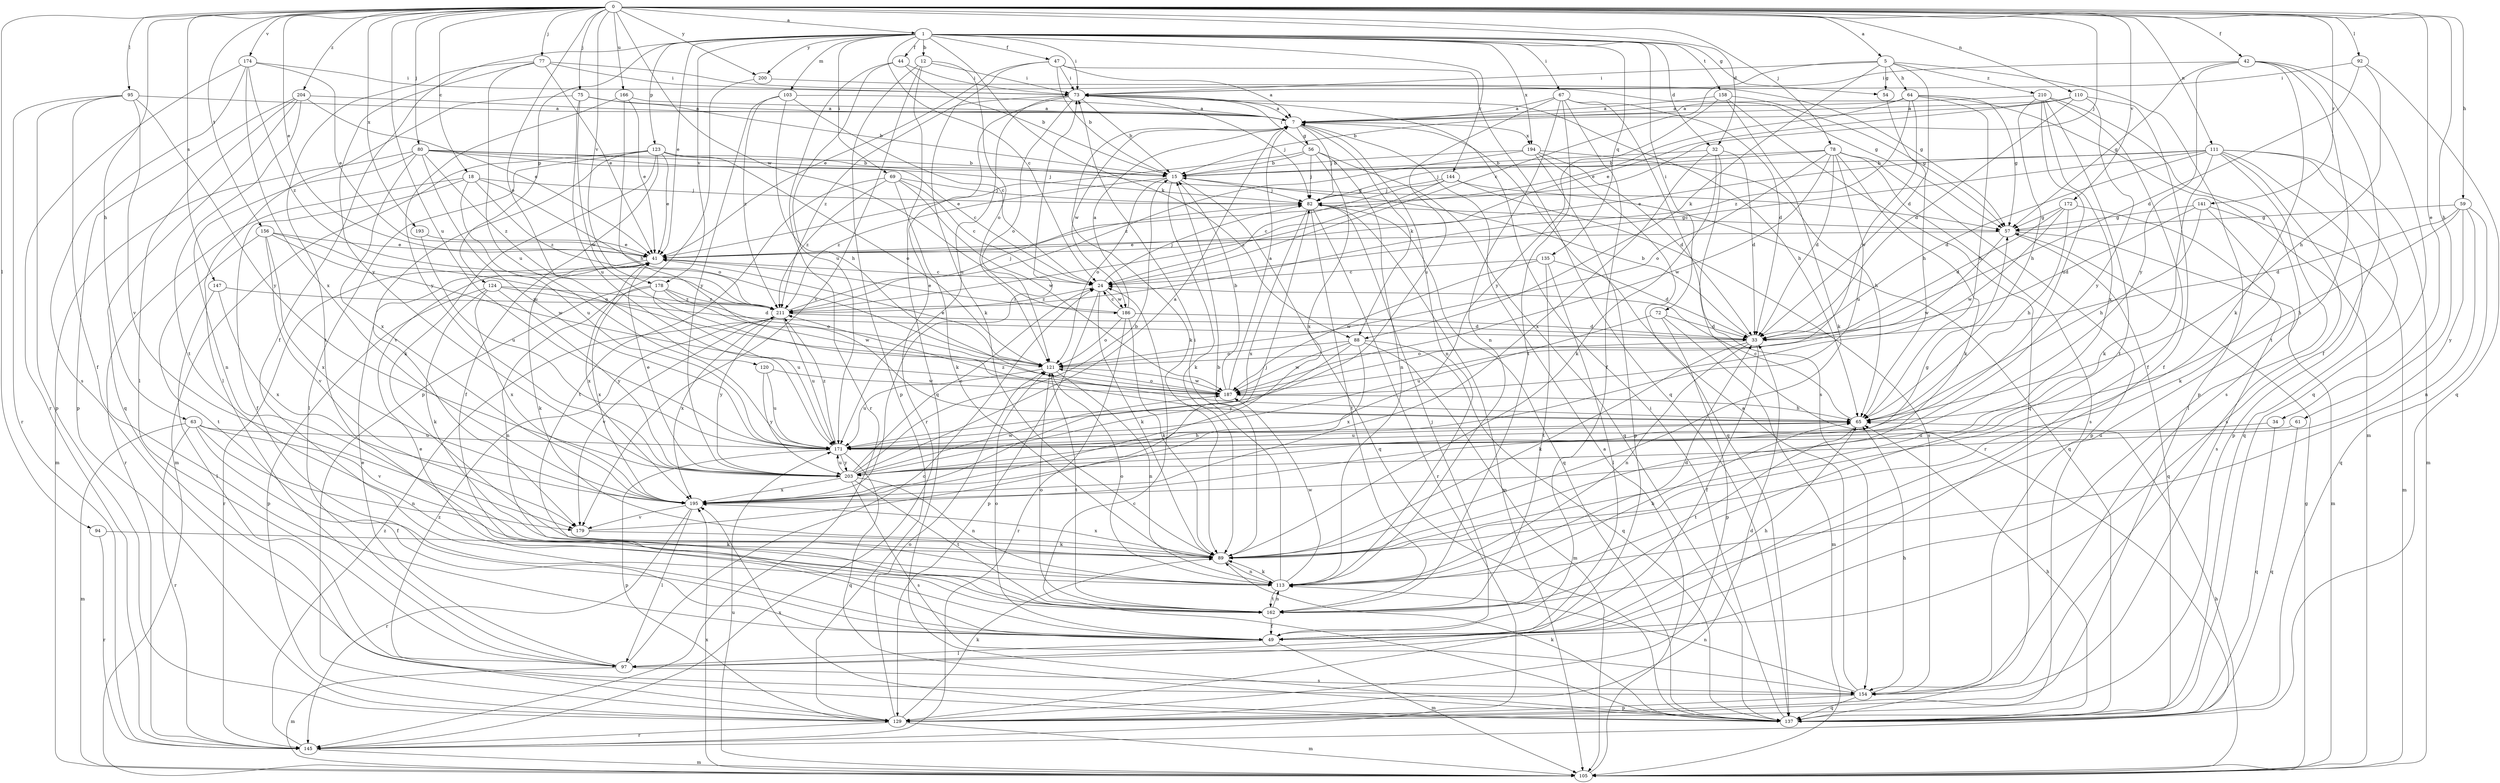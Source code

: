 strict digraph  {
0;
1;
5;
7;
12;
15;
18;
24;
32;
33;
34;
41;
42;
44;
47;
49;
54;
56;
57;
59;
61;
63;
64;
65;
67;
69;
72;
73;
75;
77;
78;
80;
82;
88;
89;
92;
94;
95;
97;
103;
105;
110;
111;
113;
120;
121;
123;
124;
129;
135;
137;
141;
144;
145;
147;
154;
156;
158;
162;
166;
171;
172;
174;
178;
179;
186;
187;
193;
194;
195;
200;
203;
204;
210;
211;
0 -> 1  [label=a];
0 -> 5  [label=a];
0 -> 18  [label=c];
0 -> 32  [label=d];
0 -> 34  [label=e];
0 -> 41  [label=e];
0 -> 42  [label=f];
0 -> 59  [label=h];
0 -> 61  [label=h];
0 -> 63  [label=h];
0 -> 75  [label=j];
0 -> 77  [label=j];
0 -> 78  [label=j];
0 -> 80  [label=j];
0 -> 82  [label=j];
0 -> 92  [label=l];
0 -> 94  [label=l];
0 -> 95  [label=l];
0 -> 110  [label=n];
0 -> 111  [label=n];
0 -> 120  [label=o];
0 -> 141  [label=r];
0 -> 147  [label=s];
0 -> 156  [label=t];
0 -> 166  [label=u];
0 -> 171  [label=u];
0 -> 172  [label=v];
0 -> 174  [label=v];
0 -> 178  [label=v];
0 -> 186  [label=w];
0 -> 193  [label=x];
0 -> 200  [label=y];
0 -> 204  [label=z];
1 -> 12  [label=b];
1 -> 24  [label=c];
1 -> 32  [label=d];
1 -> 41  [label=e];
1 -> 44  [label=f];
1 -> 47  [label=f];
1 -> 49  [label=f];
1 -> 54  [label=g];
1 -> 67  [label=i];
1 -> 69  [label=i];
1 -> 72  [label=i];
1 -> 73  [label=i];
1 -> 88  [label=k];
1 -> 103  [label=m];
1 -> 123  [label=p];
1 -> 124  [label=p];
1 -> 135  [label=q];
1 -> 144  [label=r];
1 -> 158  [label=t];
1 -> 178  [label=v];
1 -> 194  [label=x];
1 -> 200  [label=y];
5 -> 24  [label=c];
5 -> 33  [label=d];
5 -> 54  [label=g];
5 -> 64  [label=h];
5 -> 73  [label=i];
5 -> 88  [label=k];
5 -> 129  [label=p];
5 -> 210  [label=z];
7 -> 56  [label=g];
7 -> 82  [label=j];
7 -> 88  [label=k];
7 -> 89  [label=k];
7 -> 113  [label=n];
7 -> 186  [label=w];
7 -> 194  [label=x];
12 -> 73  [label=i];
12 -> 121  [label=o];
12 -> 129  [label=p];
12 -> 137  [label=q];
12 -> 179  [label=v];
15 -> 82  [label=j];
15 -> 89  [label=k];
15 -> 121  [label=o];
15 -> 137  [label=q];
15 -> 211  [label=z];
18 -> 49  [label=f];
18 -> 82  [label=j];
18 -> 121  [label=o];
18 -> 145  [label=r];
18 -> 171  [label=u];
18 -> 211  [label=z];
24 -> 82  [label=j];
24 -> 89  [label=k];
24 -> 129  [label=p];
24 -> 186  [label=w];
24 -> 211  [label=z];
32 -> 15  [label=b];
32 -> 33  [label=d];
32 -> 89  [label=k];
32 -> 145  [label=r];
32 -> 195  [label=x];
33 -> 15  [label=b];
33 -> 49  [label=f];
33 -> 89  [label=k];
33 -> 113  [label=n];
33 -> 121  [label=o];
34 -> 137  [label=q];
34 -> 171  [label=u];
41 -> 24  [label=c];
41 -> 89  [label=k];
41 -> 145  [label=r];
41 -> 195  [label=x];
42 -> 49  [label=f];
42 -> 57  [label=g];
42 -> 73  [label=i];
42 -> 89  [label=k];
42 -> 137  [label=q];
42 -> 162  [label=t];
42 -> 203  [label=y];
44 -> 15  [label=b];
44 -> 73  [label=i];
44 -> 145  [label=r];
44 -> 171  [label=u];
47 -> 7  [label=a];
47 -> 15  [label=b];
47 -> 41  [label=e];
47 -> 73  [label=i];
47 -> 89  [label=k];
47 -> 137  [label=q];
49 -> 41  [label=e];
49 -> 65  [label=h];
49 -> 82  [label=j];
49 -> 97  [label=l];
49 -> 105  [label=m];
49 -> 121  [label=o];
54 -> 65  [label=h];
56 -> 15  [label=b];
56 -> 41  [label=e];
56 -> 73  [label=i];
56 -> 82  [label=j];
56 -> 113  [label=n];
56 -> 137  [label=q];
56 -> 195  [label=x];
57 -> 41  [label=e];
57 -> 105  [label=m];
57 -> 137  [label=q];
57 -> 187  [label=w];
59 -> 33  [label=d];
59 -> 57  [label=g];
59 -> 65  [label=h];
59 -> 113  [label=n];
59 -> 137  [label=q];
59 -> 203  [label=y];
61 -> 137  [label=q];
61 -> 171  [label=u];
63 -> 49  [label=f];
63 -> 105  [label=m];
63 -> 113  [label=n];
63 -> 145  [label=r];
63 -> 171  [label=u];
63 -> 179  [label=v];
64 -> 7  [label=a];
64 -> 41  [label=e];
64 -> 57  [label=g];
64 -> 65  [label=h];
64 -> 105  [label=m];
64 -> 187  [label=w];
64 -> 211  [label=z];
65 -> 24  [label=c];
65 -> 162  [label=t];
65 -> 171  [label=u];
65 -> 211  [label=z];
67 -> 7  [label=a];
67 -> 33  [label=d];
67 -> 49  [label=f];
67 -> 113  [label=n];
67 -> 154  [label=s];
67 -> 162  [label=t];
67 -> 171  [label=u];
69 -> 24  [label=c];
69 -> 82  [label=j];
69 -> 89  [label=k];
69 -> 162  [label=t];
69 -> 187  [label=w];
69 -> 211  [label=z];
72 -> 33  [label=d];
72 -> 105  [label=m];
72 -> 129  [label=p];
72 -> 171  [label=u];
73 -> 7  [label=a];
73 -> 15  [label=b];
73 -> 65  [label=h];
73 -> 82  [label=j];
73 -> 121  [label=o];
73 -> 145  [label=r];
73 -> 171  [label=u];
73 -> 211  [label=z];
75 -> 7  [label=a];
75 -> 15  [label=b];
75 -> 97  [label=l];
75 -> 171  [label=u];
75 -> 187  [label=w];
77 -> 41  [label=e];
77 -> 57  [label=g];
77 -> 73  [label=i];
77 -> 162  [label=t];
77 -> 171  [label=u];
77 -> 203  [label=y];
78 -> 15  [label=b];
78 -> 33  [label=d];
78 -> 82  [label=j];
78 -> 89  [label=k];
78 -> 121  [label=o];
78 -> 129  [label=p];
78 -> 154  [label=s];
78 -> 171  [label=u];
78 -> 187  [label=w];
80 -> 15  [label=b];
80 -> 24  [label=c];
80 -> 57  [label=g];
80 -> 82  [label=j];
80 -> 105  [label=m];
80 -> 113  [label=n];
80 -> 171  [label=u];
80 -> 195  [label=x];
80 -> 211  [label=z];
82 -> 57  [label=g];
82 -> 105  [label=m];
82 -> 137  [label=q];
82 -> 145  [label=r];
82 -> 162  [label=t];
82 -> 195  [label=x];
88 -> 105  [label=m];
88 -> 121  [label=o];
88 -> 137  [label=q];
88 -> 187  [label=w];
88 -> 195  [label=x];
88 -> 203  [label=y];
89 -> 15  [label=b];
89 -> 113  [label=n];
89 -> 195  [label=x];
92 -> 33  [label=d];
92 -> 65  [label=h];
92 -> 73  [label=i];
92 -> 137  [label=q];
94 -> 89  [label=k];
94 -> 145  [label=r];
95 -> 7  [label=a];
95 -> 49  [label=f];
95 -> 129  [label=p];
95 -> 145  [label=r];
95 -> 179  [label=v];
95 -> 203  [label=y];
97 -> 24  [label=c];
97 -> 41  [label=e];
97 -> 105  [label=m];
97 -> 154  [label=s];
103 -> 7  [label=a];
103 -> 24  [label=c];
103 -> 65  [label=h];
103 -> 203  [label=y];
103 -> 211  [label=z];
105 -> 7  [label=a];
105 -> 57  [label=g];
105 -> 65  [label=h];
105 -> 171  [label=u];
105 -> 195  [label=x];
110 -> 7  [label=a];
110 -> 15  [label=b];
110 -> 33  [label=d];
110 -> 41  [label=e];
110 -> 49  [label=f];
110 -> 203  [label=y];
111 -> 15  [label=b];
111 -> 24  [label=c];
111 -> 33  [label=d];
111 -> 41  [label=e];
111 -> 89  [label=k];
111 -> 97  [label=l];
111 -> 105  [label=m];
111 -> 129  [label=p];
111 -> 137  [label=q];
111 -> 154  [label=s];
113 -> 33  [label=d];
113 -> 65  [label=h];
113 -> 73  [label=i];
113 -> 89  [label=k];
113 -> 121  [label=o];
113 -> 162  [label=t];
113 -> 187  [label=w];
120 -> 171  [label=u];
120 -> 187  [label=w];
120 -> 203  [label=y];
121 -> 41  [label=e];
121 -> 113  [label=n];
121 -> 162  [label=t];
121 -> 171  [label=u];
121 -> 187  [label=w];
123 -> 15  [label=b];
123 -> 41  [label=e];
123 -> 49  [label=f];
123 -> 89  [label=k];
123 -> 97  [label=l];
123 -> 105  [label=m];
123 -> 121  [label=o];
123 -> 179  [label=v];
124 -> 33  [label=d];
124 -> 89  [label=k];
124 -> 129  [label=p];
124 -> 195  [label=x];
124 -> 203  [label=y];
124 -> 211  [label=z];
129 -> 33  [label=d];
129 -> 89  [label=k];
129 -> 105  [label=m];
129 -> 121  [label=o];
129 -> 145  [label=r];
129 -> 211  [label=z];
135 -> 24  [label=c];
135 -> 33  [label=d];
135 -> 97  [label=l];
135 -> 162  [label=t];
135 -> 187  [label=w];
137 -> 24  [label=c];
137 -> 65  [label=h];
137 -> 73  [label=i];
137 -> 89  [label=k];
137 -> 195  [label=x];
141 -> 33  [label=d];
141 -> 57  [label=g];
141 -> 65  [label=h];
141 -> 89  [label=k];
141 -> 105  [label=m];
144 -> 24  [label=c];
144 -> 82  [label=j];
144 -> 137  [label=q];
144 -> 154  [label=s];
144 -> 211  [label=z];
145 -> 105  [label=m];
145 -> 211  [label=z];
147 -> 97  [label=l];
147 -> 195  [label=x];
147 -> 211  [label=z];
154 -> 7  [label=a];
154 -> 65  [label=h];
154 -> 113  [label=n];
154 -> 129  [label=p];
154 -> 137  [label=q];
156 -> 41  [label=e];
156 -> 121  [label=o];
156 -> 162  [label=t];
156 -> 179  [label=v];
156 -> 187  [label=w];
156 -> 195  [label=x];
158 -> 7  [label=a];
158 -> 57  [label=g];
158 -> 89  [label=k];
158 -> 137  [label=q];
158 -> 203  [label=y];
162 -> 49  [label=f];
162 -> 113  [label=n];
162 -> 121  [label=o];
166 -> 7  [label=a];
166 -> 41  [label=e];
166 -> 65  [label=h];
166 -> 203  [label=y];
171 -> 65  [label=h];
171 -> 129  [label=p];
171 -> 137  [label=q];
171 -> 203  [label=y];
171 -> 211  [label=z];
172 -> 33  [label=d];
172 -> 57  [label=g];
172 -> 65  [label=h];
172 -> 154  [label=s];
172 -> 187  [label=w];
174 -> 41  [label=e];
174 -> 73  [label=i];
174 -> 145  [label=r];
174 -> 154  [label=s];
174 -> 195  [label=x];
174 -> 211  [label=z];
178 -> 113  [label=n];
178 -> 121  [label=o];
178 -> 171  [label=u];
178 -> 187  [label=w];
178 -> 195  [label=x];
178 -> 211  [label=z];
179 -> 82  [label=j];
179 -> 89  [label=k];
186 -> 7  [label=a];
186 -> 24  [label=c];
186 -> 33  [label=d];
186 -> 41  [label=e];
186 -> 89  [label=k];
186 -> 121  [label=o];
186 -> 145  [label=r];
187 -> 7  [label=a];
187 -> 15  [label=b];
187 -> 65  [label=h];
187 -> 121  [label=o];
193 -> 41  [label=e];
193 -> 171  [label=u];
194 -> 15  [label=b];
194 -> 33  [label=d];
194 -> 65  [label=h];
194 -> 129  [label=p];
194 -> 137  [label=q];
194 -> 211  [label=z];
195 -> 57  [label=g];
195 -> 73  [label=i];
195 -> 97  [label=l];
195 -> 145  [label=r];
195 -> 179  [label=v];
200 -> 57  [label=g];
200 -> 129  [label=p];
203 -> 7  [label=a];
203 -> 15  [label=b];
203 -> 24  [label=c];
203 -> 41  [label=e];
203 -> 113  [label=n];
203 -> 154  [label=s];
203 -> 162  [label=t];
203 -> 171  [label=u];
203 -> 187  [label=w];
203 -> 195  [label=x];
204 -> 7  [label=a];
204 -> 41  [label=e];
204 -> 97  [label=l];
204 -> 129  [label=p];
204 -> 137  [label=q];
204 -> 162  [label=t];
210 -> 7  [label=a];
210 -> 49  [label=f];
210 -> 65  [label=h];
210 -> 154  [label=s];
210 -> 162  [label=t];
210 -> 171  [label=u];
210 -> 195  [label=x];
211 -> 33  [label=d];
211 -> 82  [label=j];
211 -> 171  [label=u];
211 -> 179  [label=v];
211 -> 195  [label=x];
211 -> 203  [label=y];
}
